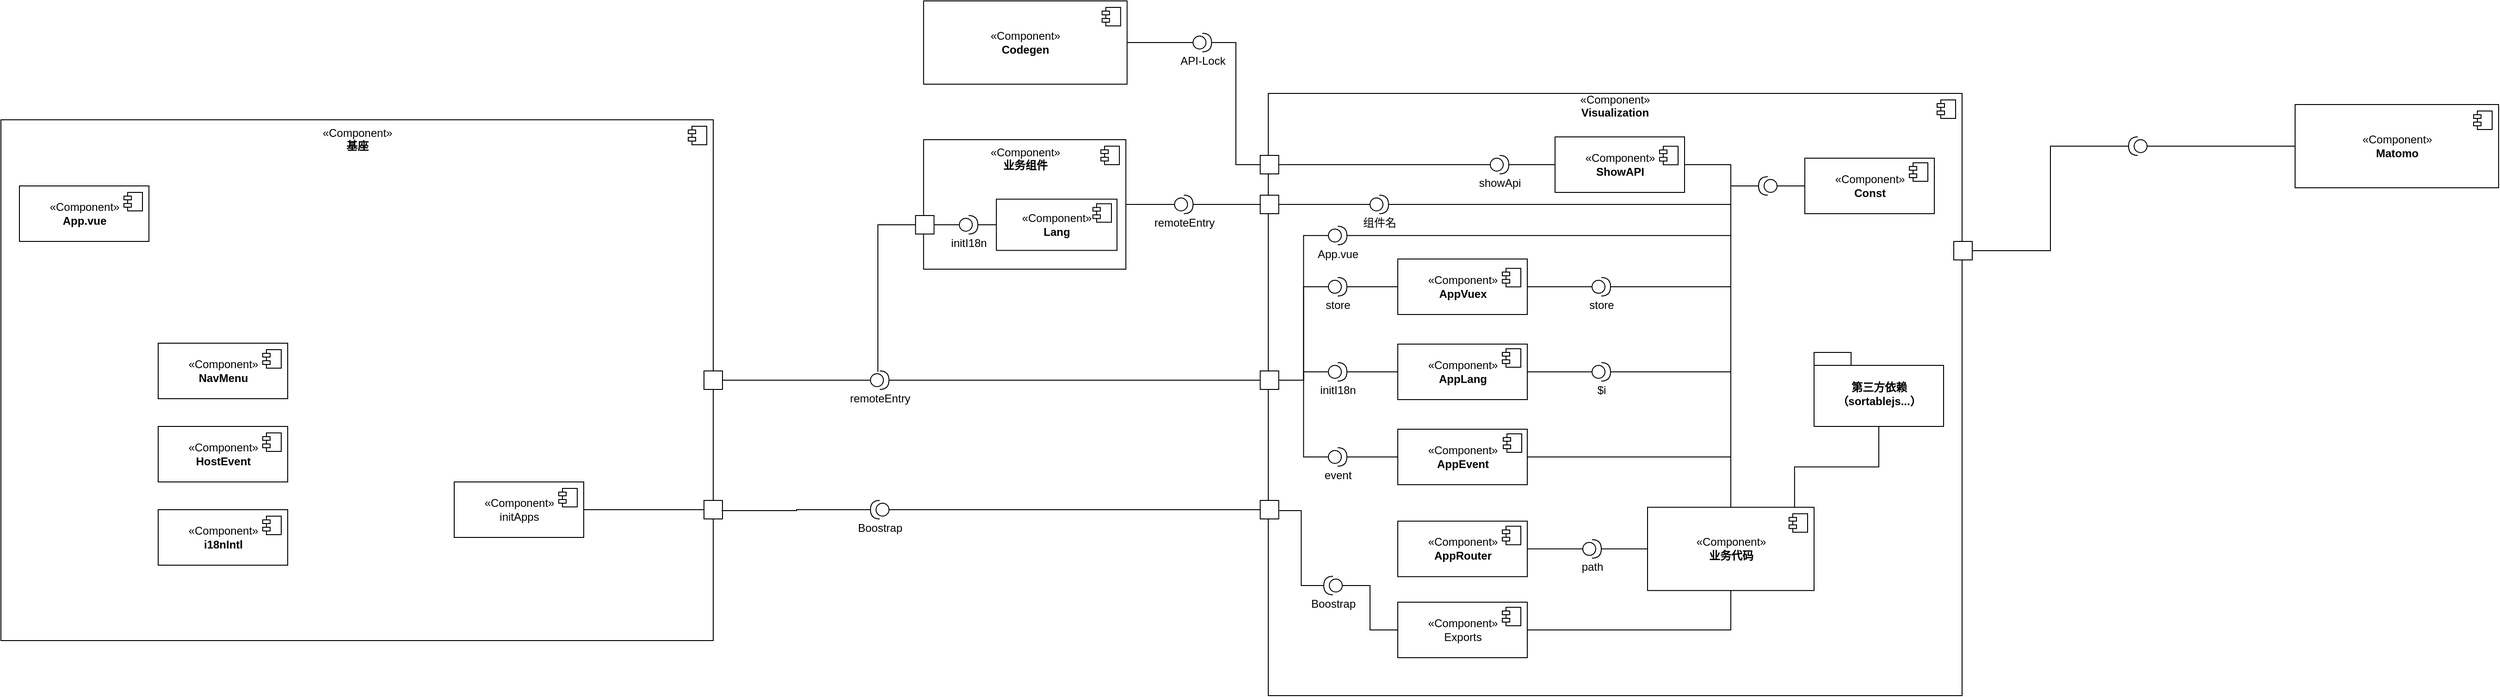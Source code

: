 <mxfile version="12.6.5" type="device" pages="3"><diagram id="CX-kAmB0zcXmTXvZoOpx" name="组件图"><mxGraphModel dx="1913" dy="1975" grid="1" gridSize="10" guides="1" tooltips="1" connect="1" arrows="1" fold="1" page="1" pageScale="1" pageWidth="827" pageHeight="1169" math="0" shadow="0"><root><mxCell id="P0ja4m1GKOgg7Rop0Mvm-0"/><mxCell id="P0ja4m1GKOgg7Rop0Mvm-1" parent="P0ja4m1GKOgg7Rop0Mvm-0"/><mxCell id="P0ja4m1GKOgg7Rop0Mvm-221" style="edgeStyle=orthogonalEdgeStyle;rounded=0;orthogonalLoop=1;jettySize=auto;html=1;entryX=0;entryY=0.5;entryDx=0;entryDy=0;entryPerimeter=0;endArrow=none;endFill=0;exitX=0;exitY=0.5;exitDx=0;exitDy=0;exitPerimeter=0;" edge="1" parent="P0ja4m1GKOgg7Rop0Mvm-1" source="P0ja4m1GKOgg7Rop0Mvm-274" target="P0ja4m1GKOgg7Rop0Mvm-197"><mxGeometry relative="1" as="geometry"/></mxCell><mxCell id="P0ja4m1GKOgg7Rop0Mvm-24" value="«Component»&lt;br&gt;&lt;b&gt;Visualization&lt;/b&gt;" style="align=center;overflow=fill;html=1;fontFamily=Helvetica;fontSize=12;fontColor=#000000;strokeColor=#000000;fillColor=#ffffff;" vertex="1" parent="P0ja4m1GKOgg7Rop0Mvm-1"><mxGeometry x="620" y="-100" width="750.004" height="651" as="geometry"/></mxCell><mxCell id="P0ja4m1GKOgg7Rop0Mvm-25" value="" style="shape=component;jettyWidth=8;jettyHeight=4;" vertex="1" parent="P0ja4m1GKOgg7Rop0Mvm-24"><mxGeometry x="1" width="20" height="20" relative="1" as="geometry"><mxPoint x="-27" y="7" as="offset"/></mxGeometry></mxCell><mxCell id="P0ja4m1GKOgg7Rop0Mvm-177" style="edgeStyle=orthogonalEdgeStyle;rounded=0;orthogonalLoop=1;jettySize=auto;html=1;entryX=0;entryY=0.5;entryDx=0;entryDy=0;entryPerimeter=0;endArrow=none;endFill=0;" edge="1" parent="P0ja4m1GKOgg7Rop0Mvm-24" source="P0ja4m1GKOgg7Rop0Mvm-37" target="P0ja4m1GKOgg7Rop0Mvm-169"><mxGeometry relative="1" as="geometry"/></mxCell><mxCell id="P0ja4m1GKOgg7Rop0Mvm-352" style="edgeStyle=orthogonalEdgeStyle;rounded=0;orthogonalLoop=1;jettySize=auto;html=1;entryX=0;entryY=0.5;entryDx=0;entryDy=0;entryPerimeter=0;endArrow=none;endFill=0;" edge="1" parent="P0ja4m1GKOgg7Rop0Mvm-24" source="P0ja4m1GKOgg7Rop0Mvm-37" target="P0ja4m1GKOgg7Rop0Mvm-179"><mxGeometry relative="1" as="geometry"/></mxCell><mxCell id="P0ja4m1GKOgg7Rop0Mvm-37" value="" style="strokeColor=inherit;fillColor=inherit;gradientColor=inherit;shape=rect;points=[[0,0.5,0]];html=1;resizable=1;align=right;verticalAlign=bottom;labelPosition=left;verticalLabelPosition=top;labelBackgroundColor=none;fontSize=10;paart=1;" vertex="1" parent="P0ja4m1GKOgg7Rop0Mvm-24"><mxGeometry x="-8.696" y="300.001" width="20" height="20" as="geometry"/></mxCell><mxCell id="P0ja4m1GKOgg7Rop0Mvm-185" style="edgeStyle=orthogonalEdgeStyle;rounded=0;orthogonalLoop=1;jettySize=auto;html=1;entryX=0;entryY=0.5;entryDx=0;entryDy=0;entryPerimeter=0;endArrow=none;endFill=0;" edge="1" parent="P0ja4m1GKOgg7Rop0Mvm-24" source="P0ja4m1GKOgg7Rop0Mvm-37" target="P0ja4m1GKOgg7Rop0Mvm-180"><mxGeometry relative="1" as="geometry"><mxPoint x="11.304" y="301" as="sourcePoint"/></mxGeometry></mxCell><mxCell id="P0ja4m1GKOgg7Rop0Mvm-192" style="edgeStyle=orthogonalEdgeStyle;rounded=0;orthogonalLoop=1;jettySize=auto;html=1;entryX=0.5;entryY=0;entryDx=0;entryDy=0;endArrow=none;endFill=0;" edge="1" parent="P0ja4m1GKOgg7Rop0Mvm-24" source="P0ja4m1GKOgg7Rop0Mvm-51" target="P0ja4m1GKOgg7Rop0Mvm-146"><mxGeometry relative="1" as="geometry"/></mxCell><mxCell id="P0ja4m1GKOgg7Rop0Mvm-51" value="«Component»&lt;br&gt;&lt;b&gt;AppEvent&lt;/b&gt;" style="html=1;" vertex="1" parent="P0ja4m1GKOgg7Rop0Mvm-24"><mxGeometry x="140" y="363" width="140" height="60" as="geometry"/></mxCell><mxCell id="P0ja4m1GKOgg7Rop0Mvm-52" value="" style="shape=component;jettyWidth=8;jettyHeight=4;" vertex="1" parent="P0ja4m1GKOgg7Rop0Mvm-51"><mxGeometry x="1" width="20" height="20" relative="1" as="geometry"><mxPoint x="-26" y="5" as="offset"/></mxGeometry></mxCell><mxCell id="P0ja4m1GKOgg7Rop0Mvm-154" style="edgeStyle=orthogonalEdgeStyle;rounded=0;orthogonalLoop=1;jettySize=auto;html=1;endArrow=none;endFill=0;" edge="1" parent="P0ja4m1GKOgg7Rop0Mvm-24" source="P0ja4m1GKOgg7Rop0Mvm-62" target="P0ja4m1GKOgg7Rop0Mvm-152"><mxGeometry relative="1" as="geometry"/></mxCell><mxCell id="P0ja4m1GKOgg7Rop0Mvm-62" value="«Component»&lt;br&gt;&lt;b&gt;AppRouter&lt;/b&gt;" style="html=1;" vertex="1" parent="P0ja4m1GKOgg7Rop0Mvm-24"><mxGeometry x="140" y="462.386" width="140" height="60" as="geometry"/></mxCell><mxCell id="P0ja4m1GKOgg7Rop0Mvm-63" value="" style="shape=component;jettyWidth=8;jettyHeight=4;" vertex="1" parent="P0ja4m1GKOgg7Rop0Mvm-62"><mxGeometry x="1" width="20" height="20" relative="1" as="geometry"><mxPoint x="-27" y="5.551" as="offset"/></mxGeometry></mxCell><mxCell id="P0ja4m1GKOgg7Rop0Mvm-156" style="edgeStyle=orthogonalEdgeStyle;rounded=0;orthogonalLoop=1;jettySize=auto;html=1;entryX=0;entryY=0.5;entryDx=0;entryDy=0;entryPerimeter=0;endArrow=none;endFill=0;" edge="1" parent="P0ja4m1GKOgg7Rop0Mvm-24" source="P0ja4m1GKOgg7Rop0Mvm-67" target="P0ja4m1GKOgg7Rop0Mvm-155"><mxGeometry relative="1" as="geometry"/></mxCell><mxCell id="P0ja4m1GKOgg7Rop0Mvm-67" value="«Component»&lt;br&gt;&lt;b&gt;AppVuex&lt;/b&gt;" style="html=1;" vertex="1" parent="P0ja4m1GKOgg7Rop0Mvm-24"><mxGeometry x="140" y="179.005" width="140" height="60" as="geometry"/></mxCell><mxCell id="P0ja4m1GKOgg7Rop0Mvm-68" value="" style="shape=component;jettyWidth=8;jettyHeight=4;" vertex="1" parent="P0ja4m1GKOgg7Rop0Mvm-67"><mxGeometry x="1" width="20" height="20" relative="1" as="geometry"><mxPoint x="-27" y="10.17" as="offset"/></mxGeometry></mxCell><mxCell id="P0ja4m1GKOgg7Rop0Mvm-160" style="edgeStyle=orthogonalEdgeStyle;rounded=0;orthogonalLoop=1;jettySize=auto;html=1;entryX=0;entryY=0.5;entryDx=0;entryDy=0;entryPerimeter=0;endArrow=none;endFill=0;" edge="1" parent="P0ja4m1GKOgg7Rop0Mvm-24" source="P0ja4m1GKOgg7Rop0Mvm-72" target="P0ja4m1GKOgg7Rop0Mvm-158"><mxGeometry relative="1" as="geometry"/></mxCell><mxCell id="P0ja4m1GKOgg7Rop0Mvm-72" value="«Component»&lt;br&gt;&lt;b&gt;AppLang&lt;/b&gt;" style="html=1;" vertex="1" parent="P0ja4m1GKOgg7Rop0Mvm-24"><mxGeometry x="140" y="270.995" width="140" height="60" as="geometry"/></mxCell><mxCell id="P0ja4m1GKOgg7Rop0Mvm-73" value="" style="shape=component;jettyWidth=8;jettyHeight=4;" vertex="1" parent="P0ja4m1GKOgg7Rop0Mvm-72"><mxGeometry x="1" width="20" height="20" relative="1" as="geometry"><mxPoint x="-27" y="5" as="offset"/></mxGeometry></mxCell><mxCell id="P0ja4m1GKOgg7Rop0Mvm-183" style="edgeStyle=orthogonalEdgeStyle;rounded=0;orthogonalLoop=1;jettySize=auto;html=1;entryX=0;entryY=0.5;entryDx=0;entryDy=0;entryPerimeter=0;endArrow=none;endFill=0;" edge="1" parent="P0ja4m1GKOgg7Rop0Mvm-24" source="P0ja4m1GKOgg7Rop0Mvm-37" target="P0ja4m1GKOgg7Rop0Mvm-181"><mxGeometry relative="1" as="geometry"><mxPoint x="11" y="280" as="sourcePoint"/></mxGeometry></mxCell><mxCell id="P0ja4m1GKOgg7Rop0Mvm-325" style="edgeStyle=orthogonalEdgeStyle;rounded=0;orthogonalLoop=1;jettySize=auto;html=1;exitX=0.5;exitY=1;exitDx=0;exitDy=0;entryX=1;entryY=0.5;entryDx=0;entryDy=0;endArrow=none;endFill=0;" edge="1" parent="P0ja4m1GKOgg7Rop0Mvm-24" source="P0ja4m1GKOgg7Rop0Mvm-146" target="P0ja4m1GKOgg7Rop0Mvm-318"><mxGeometry relative="1" as="geometry"/></mxCell><mxCell id="P0ja4m1GKOgg7Rop0Mvm-146" value="«Component»&lt;br&gt;&lt;b&gt;业务代码&lt;/b&gt;" style="html=1;" vertex="1" parent="P0ja4m1GKOgg7Rop0Mvm-24"><mxGeometry x="410" y="447.39" width="180" height="90" as="geometry"/></mxCell><mxCell id="P0ja4m1GKOgg7Rop0Mvm-147" value="" style="shape=component;jettyWidth=8;jettyHeight=4;" vertex="1" parent="P0ja4m1GKOgg7Rop0Mvm-146"><mxGeometry x="1" width="20" height="20" relative="1" as="geometry"><mxPoint x="-27" y="7" as="offset"/></mxGeometry></mxCell><mxCell id="P0ja4m1GKOgg7Rop0Mvm-153" style="edgeStyle=orthogonalEdgeStyle;rounded=0;orthogonalLoop=1;jettySize=auto;html=1;endArrow=none;endFill=0;" edge="1" parent="P0ja4m1GKOgg7Rop0Mvm-24" source="P0ja4m1GKOgg7Rop0Mvm-152" target="P0ja4m1GKOgg7Rop0Mvm-146"><mxGeometry relative="1" as="geometry"/></mxCell><mxCell id="P0ja4m1GKOgg7Rop0Mvm-152" value="path" style="shape=providedRequiredInterface;html=1;verticalLabelPosition=bottom;" vertex="1" parent="P0ja4m1GKOgg7Rop0Mvm-24"><mxGeometry x="340" y="482.39" width="20" height="20" as="geometry"/></mxCell><mxCell id="P0ja4m1GKOgg7Rop0Mvm-157" style="edgeStyle=orthogonalEdgeStyle;rounded=0;orthogonalLoop=1;jettySize=auto;html=1;entryX=0.5;entryY=0;entryDx=0;entryDy=0;endArrow=none;endFill=0;" edge="1" parent="P0ja4m1GKOgg7Rop0Mvm-24" source="P0ja4m1GKOgg7Rop0Mvm-155" target="P0ja4m1GKOgg7Rop0Mvm-146"><mxGeometry relative="1" as="geometry"/></mxCell><mxCell id="P0ja4m1GKOgg7Rop0Mvm-155" value="store" style="shape=providedRequiredInterface;html=1;verticalLabelPosition=bottom;" vertex="1" parent="P0ja4m1GKOgg7Rop0Mvm-24"><mxGeometry x="350" y="199.01" width="20" height="20" as="geometry"/></mxCell><mxCell id="P0ja4m1GKOgg7Rop0Mvm-161" style="edgeStyle=orthogonalEdgeStyle;rounded=0;orthogonalLoop=1;jettySize=auto;html=1;entryX=0.5;entryY=0;entryDx=0;entryDy=0;endArrow=none;endFill=0;" edge="1" parent="P0ja4m1GKOgg7Rop0Mvm-24" source="P0ja4m1GKOgg7Rop0Mvm-158" target="P0ja4m1GKOgg7Rop0Mvm-146"><mxGeometry relative="1" as="geometry"><mxPoint x="560" y="450" as="targetPoint"/></mxGeometry></mxCell><mxCell id="P0ja4m1GKOgg7Rop0Mvm-158" value="$i" style="shape=providedRequiredInterface;html=1;verticalLabelPosition=bottom;" vertex="1" parent="P0ja4m1GKOgg7Rop0Mvm-24"><mxGeometry x="350" y="291" width="20" height="20" as="geometry"/></mxCell><mxCell id="P0ja4m1GKOgg7Rop0Mvm-164" style="edgeStyle=orthogonalEdgeStyle;rounded=0;orthogonalLoop=1;jettySize=auto;html=1;entryX=0.883;entryY=0.007;entryDx=0;entryDy=0;entryPerimeter=0;endArrow=none;endFill=0;" edge="1" parent="P0ja4m1GKOgg7Rop0Mvm-24" source="P0ja4m1GKOgg7Rop0Mvm-162" target="P0ja4m1GKOgg7Rop0Mvm-146"><mxGeometry relative="1" as="geometry"/></mxCell><mxCell id="P0ja4m1GKOgg7Rop0Mvm-162" value="第三方依赖&lt;br&gt;（sortablejs...）" style="shape=folder;fontStyle=1;spacingTop=10;tabWidth=40;tabHeight=14;tabPosition=left;html=1;" vertex="1" parent="P0ja4m1GKOgg7Rop0Mvm-24"><mxGeometry x="590" y="280" width="140" height="80" as="geometry"/></mxCell><mxCell id="P0ja4m1GKOgg7Rop0Mvm-168" style="edgeStyle=orthogonalEdgeStyle;rounded=0;orthogonalLoop=1;jettySize=auto;html=1;endArrow=none;endFill=0;" edge="1" parent="P0ja4m1GKOgg7Rop0Mvm-24" source="P0ja4m1GKOgg7Rop0Mvm-165" target="P0ja4m1GKOgg7Rop0Mvm-146"><mxGeometry relative="1" as="geometry"/></mxCell><mxCell id="P0ja4m1GKOgg7Rop0Mvm-165" value="组件名" style="shape=providedRequiredInterface;html=1;verticalLabelPosition=bottom;" vertex="1" parent="P0ja4m1GKOgg7Rop0Mvm-24"><mxGeometry x="110" y="110" width="20" height="20" as="geometry"/></mxCell><mxCell id="P0ja4m1GKOgg7Rop0Mvm-178" style="edgeStyle=orthogonalEdgeStyle;rounded=0;orthogonalLoop=1;jettySize=auto;html=1;entryX=0.5;entryY=0;entryDx=0;entryDy=0;endArrow=none;endFill=0;" edge="1" parent="P0ja4m1GKOgg7Rop0Mvm-24" source="P0ja4m1GKOgg7Rop0Mvm-169" target="P0ja4m1GKOgg7Rop0Mvm-146"><mxGeometry relative="1" as="geometry"/></mxCell><mxCell id="P0ja4m1GKOgg7Rop0Mvm-169" value="App.vue" style="shape=providedRequiredInterface;html=1;verticalLabelPosition=bottom;" vertex="1" parent="P0ja4m1GKOgg7Rop0Mvm-24"><mxGeometry x="65" y="143.61" width="20" height="20" as="geometry"/></mxCell><mxCell id="P0ja4m1GKOgg7Rop0Mvm-188" value="" style="edgeStyle=orthogonalEdgeStyle;rounded=0;orthogonalLoop=1;jettySize=auto;html=1;endArrow=none;endFill=0;" edge="1" parent="P0ja4m1GKOgg7Rop0Mvm-24" source="P0ja4m1GKOgg7Rop0Mvm-179" target="P0ja4m1GKOgg7Rop0Mvm-67"><mxGeometry relative="1" as="geometry"/></mxCell><mxCell id="P0ja4m1GKOgg7Rop0Mvm-179" value="store" style="shape=providedRequiredInterface;html=1;verticalLabelPosition=bottom;" vertex="1" parent="P0ja4m1GKOgg7Rop0Mvm-24"><mxGeometry x="65" y="199.01" width="20" height="20" as="geometry"/></mxCell><mxCell id="P0ja4m1GKOgg7Rop0Mvm-186" value="" style="edgeStyle=orthogonalEdgeStyle;rounded=0;orthogonalLoop=1;jettySize=auto;html=1;endArrow=none;endFill=0;" edge="1" parent="P0ja4m1GKOgg7Rop0Mvm-24" source="P0ja4m1GKOgg7Rop0Mvm-180" target="P0ja4m1GKOgg7Rop0Mvm-72"><mxGeometry relative="1" as="geometry"/></mxCell><mxCell id="P0ja4m1GKOgg7Rop0Mvm-180" value="initI18n" style="shape=providedRequiredInterface;html=1;verticalLabelPosition=bottom;" vertex="1" parent="P0ja4m1GKOgg7Rop0Mvm-24"><mxGeometry x="65" y="291" width="20" height="20" as="geometry"/></mxCell><mxCell id="P0ja4m1GKOgg7Rop0Mvm-184" value="" style="edgeStyle=orthogonalEdgeStyle;rounded=0;orthogonalLoop=1;jettySize=auto;html=1;endArrow=none;endFill=0;" edge="1" parent="P0ja4m1GKOgg7Rop0Mvm-24" source="P0ja4m1GKOgg7Rop0Mvm-181" target="P0ja4m1GKOgg7Rop0Mvm-51"><mxGeometry relative="1" as="geometry"/></mxCell><mxCell id="P0ja4m1GKOgg7Rop0Mvm-181" value="event" style="shape=providedRequiredInterface;html=1;verticalLabelPosition=bottom;" vertex="1" parent="P0ja4m1GKOgg7Rop0Mvm-24"><mxGeometry x="65" y="383.0" width="20" height="20" as="geometry"/></mxCell><mxCell id="P0ja4m1GKOgg7Rop0Mvm-274" value="" style="strokeColor=inherit;fillColor=inherit;gradientColor=inherit;shape=rect;points=[[0,0.5,0]];html=1;resizable=1;align=right;verticalAlign=bottom;labelPosition=left;verticalLabelPosition=top;labelBackgroundColor=none;fontSize=10;paart=1;" vertex="1" parent="P0ja4m1GKOgg7Rop0Mvm-24"><mxGeometry x="-8.696" y="440.0" width="20" height="20" as="geometry"/></mxCell><mxCell id="P0ja4m1GKOgg7Rop0Mvm-322" style="edgeStyle=orthogonalEdgeStyle;rounded=0;orthogonalLoop=1;jettySize=auto;html=1;entryX=0;entryY=0.5;entryDx=0;entryDy=0;entryPerimeter=0;endArrow=none;endFill=0;" edge="1" parent="P0ja4m1GKOgg7Rop0Mvm-24" source="P0ja4m1GKOgg7Rop0Mvm-318" target="P0ja4m1GKOgg7Rop0Mvm-320"><mxGeometry relative="1" as="geometry"/></mxCell><mxCell id="P0ja4m1GKOgg7Rop0Mvm-318" value="«Component»&lt;br&gt;Exports" style="html=1;" vertex="1" parent="P0ja4m1GKOgg7Rop0Mvm-24"><mxGeometry x="140" y="549.996" width="140" height="60" as="geometry"/></mxCell><mxCell id="P0ja4m1GKOgg7Rop0Mvm-319" value="" style="shape=component;jettyWidth=8;jettyHeight=4;" vertex="1" parent="P0ja4m1GKOgg7Rop0Mvm-318"><mxGeometry x="1" width="20" height="20" relative="1" as="geometry"><mxPoint x="-27" y="5.551" as="offset"/></mxGeometry></mxCell><mxCell id="P0ja4m1GKOgg7Rop0Mvm-321" style="edgeStyle=orthogonalEdgeStyle;rounded=0;orthogonalLoop=1;jettySize=auto;html=1;entryX=1.035;entryY=0.55;entryDx=0;entryDy=0;entryPerimeter=0;endArrow=none;endFill=0;" edge="1" parent="P0ja4m1GKOgg7Rop0Mvm-24" source="P0ja4m1GKOgg7Rop0Mvm-320" target="P0ja4m1GKOgg7Rop0Mvm-274"><mxGeometry relative="1" as="geometry"/></mxCell><mxCell id="P0ja4m1GKOgg7Rop0Mvm-320" value="Boostrap" style="shape=providedRequiredInterface;html=1;verticalLabelPosition=bottom;direction=west;" vertex="1" parent="P0ja4m1GKOgg7Rop0Mvm-24"><mxGeometry x="60" y="522" width="20" height="20" as="geometry"/></mxCell><mxCell id="P0ja4m1GKOgg7Rop0Mvm-331" style="edgeStyle=orthogonalEdgeStyle;rounded=0;orthogonalLoop=1;jettySize=auto;html=1;entryX=0;entryY=0.5;entryDx=0;entryDy=0;entryPerimeter=0;endArrow=none;endFill=0;" edge="1" parent="P0ja4m1GKOgg7Rop0Mvm-24" source="P0ja4m1GKOgg7Rop0Mvm-328" target="P0ja4m1GKOgg7Rop0Mvm-329"><mxGeometry relative="1" as="geometry"/></mxCell><mxCell id="P0ja4m1GKOgg7Rop0Mvm-328" value="" style="strokeColor=inherit;fillColor=inherit;gradientColor=inherit;shape=rect;points=[[0,0.5,0]];html=1;resizable=1;align=right;verticalAlign=bottom;labelPosition=left;verticalLabelPosition=top;labelBackgroundColor=none;fontSize=10;paart=1;" vertex="1" parent="P0ja4m1GKOgg7Rop0Mvm-24"><mxGeometry x="-8.696" y="67.001" width="20" height="20" as="geometry"/></mxCell><mxCell id="P0ja4m1GKOgg7Rop0Mvm-329" value="showApi" style="shape=providedRequiredInterface;html=1;verticalLabelPosition=bottom;" vertex="1" parent="P0ja4m1GKOgg7Rop0Mvm-24"><mxGeometry x="240" y="67" width="20" height="20" as="geometry"/></mxCell><mxCell id="P0ja4m1GKOgg7Rop0Mvm-332" style="edgeStyle=orthogonalEdgeStyle;rounded=0;orthogonalLoop=1;jettySize=auto;html=1;endArrow=none;endFill=0;entryX=0.5;entryY=0;entryDx=0;entryDy=0;exitX=1;exitY=0.5;exitDx=0;exitDy=0;" edge="1" parent="P0ja4m1GKOgg7Rop0Mvm-24" source="P0ja4m1GKOgg7Rop0Mvm-343" target="P0ja4m1GKOgg7Rop0Mvm-146"><mxGeometry relative="1" as="geometry"><mxPoint x="500" y="440" as="targetPoint"/></mxGeometry></mxCell><mxCell id="P0ja4m1GKOgg7Rop0Mvm-338" style="edgeStyle=orthogonalEdgeStyle;rounded=0;orthogonalLoop=1;jettySize=auto;html=1;entryX=0.5;entryY=0;entryDx=0;entryDy=0;endArrow=none;endFill=0;exitX=1;exitY=0.5;exitDx=0;exitDy=0;exitPerimeter=0;" edge="1" parent="P0ja4m1GKOgg7Rop0Mvm-24" source="P0ja4m1GKOgg7Rop0Mvm-339" target="P0ja4m1GKOgg7Rop0Mvm-146"><mxGeometry relative="1" as="geometry"/></mxCell><mxCell id="P0ja4m1GKOgg7Rop0Mvm-336" value="«Component»&lt;br&gt;&lt;b&gt;Const&lt;/b&gt;" style="html=1;" vertex="1" parent="P0ja4m1GKOgg7Rop0Mvm-24"><mxGeometry x="580" y="69.995" width="140" height="60" as="geometry"/></mxCell><mxCell id="P0ja4m1GKOgg7Rop0Mvm-337" value="" style="shape=component;jettyWidth=8;jettyHeight=4;" vertex="1" parent="P0ja4m1GKOgg7Rop0Mvm-336"><mxGeometry x="1" width="20" height="20" relative="1" as="geometry"><mxPoint x="-27" y="5" as="offset"/></mxGeometry></mxCell><mxCell id="P0ja4m1GKOgg7Rop0Mvm-339" value="" style="shape=providedRequiredInterface;html=1;verticalLabelPosition=bottom;direction=west;" vertex="1" parent="P0ja4m1GKOgg7Rop0Mvm-24"><mxGeometry x="530" y="90" width="20" height="20" as="geometry"/></mxCell><mxCell id="P0ja4m1GKOgg7Rop0Mvm-340" style="edgeStyle=orthogonalEdgeStyle;rounded=0;orthogonalLoop=1;jettySize=auto;html=1;entryX=0;entryY=0.5;entryDx=0;entryDy=0;endArrow=none;endFill=0;exitX=0;exitY=0.5;exitDx=0;exitDy=0;entryPerimeter=0;" edge="1" parent="P0ja4m1GKOgg7Rop0Mvm-24" source="P0ja4m1GKOgg7Rop0Mvm-336" target="P0ja4m1GKOgg7Rop0Mvm-339"><mxGeometry relative="1" as="geometry"><mxPoint x="1200" y="-0.005" as="sourcePoint"/><mxPoint x="1120" y="347.39" as="targetPoint"/></mxGeometry></mxCell><mxCell id="P0ja4m1GKOgg7Rop0Mvm-343" value="«Component»&lt;br&gt;&lt;b&gt;ShowAPI&lt;/b&gt;" style="html=1;" vertex="1" parent="P0ja4m1GKOgg7Rop0Mvm-24"><mxGeometry x="310" y="47.005" width="140" height="60" as="geometry"/></mxCell><mxCell id="P0ja4m1GKOgg7Rop0Mvm-344" value="" style="shape=component;jettyWidth=8;jettyHeight=4;" vertex="1" parent="P0ja4m1GKOgg7Rop0Mvm-343"><mxGeometry x="1" width="20" height="20" relative="1" as="geometry"><mxPoint x="-27" y="10.17" as="offset"/></mxGeometry></mxCell><mxCell id="P0ja4m1GKOgg7Rop0Mvm-345" style="edgeStyle=orthogonalEdgeStyle;rounded=0;orthogonalLoop=1;jettySize=auto;html=1;endArrow=none;endFill=0;" edge="1" parent="P0ja4m1GKOgg7Rop0Mvm-24" source="P0ja4m1GKOgg7Rop0Mvm-329" target="P0ja4m1GKOgg7Rop0Mvm-343"><mxGeometry relative="1" as="geometry"><mxPoint x="1120" y="347.39" as="targetPoint"/><mxPoint x="880" as="sourcePoint"/></mxGeometry></mxCell><mxCell id="P0ja4m1GKOgg7Rop0Mvm-131" style="edgeStyle=orthogonalEdgeStyle;rounded=0;orthogonalLoop=1;jettySize=auto;html=1;entryX=0;entryY=0.5;entryDx=0;entryDy=0;entryPerimeter=0;endArrow=none;endFill=0;" edge="1" parent="P0ja4m1GKOgg7Rop0Mvm-1" source="P0ja4m1GKOgg7Rop0Mvm-107" target="P0ja4m1GKOgg7Rop0Mvm-129"><mxGeometry relative="1" as="geometry"/></mxCell><mxCell id="P0ja4m1GKOgg7Rop0Mvm-107" value="«Component»&lt;br&gt;&lt;b&gt;业务组件&lt;/b&gt;" style="html=1;verticalAlign=top;" vertex="1" parent="P0ja4m1GKOgg7Rop0Mvm-1"><mxGeometry x="247.38" y="-50" width="218.69" height="140" as="geometry"/></mxCell><mxCell id="P0ja4m1GKOgg7Rop0Mvm-108" value="" style="shape=component;jettyWidth=8;jettyHeight=4;" vertex="1" parent="P0ja4m1GKOgg7Rop0Mvm-107"><mxGeometry x="1" width="20" height="20" relative="1" as="geometry"><mxPoint x="-27" y="7" as="offset"/></mxGeometry></mxCell><mxCell id="P0ja4m1GKOgg7Rop0Mvm-117" value="«Component»&lt;br&gt;&lt;b&gt;Lang&lt;/b&gt;" style="html=1;" vertex="1" parent="P0ja4m1GKOgg7Rop0Mvm-107"><mxGeometry x="78.69" y="64.3" width="130.39" height="55.41" as="geometry"/></mxCell><mxCell id="P0ja4m1GKOgg7Rop0Mvm-118" value="" style="shape=component;jettyWidth=8;jettyHeight=4;" vertex="1" parent="P0ja4m1GKOgg7Rop0Mvm-117"><mxGeometry x="1" width="20" height="20" relative="1" as="geometry"><mxPoint x="-26" y="5" as="offset"/></mxGeometry></mxCell><mxCell id="P0ja4m1GKOgg7Rop0Mvm-190" value="" style="edgeStyle=orthogonalEdgeStyle;rounded=0;orthogonalLoop=1;jettySize=auto;html=1;endArrow=none;endFill=0;" edge="1" parent="P0ja4m1GKOgg7Rop0Mvm-107" source="P0ja4m1GKOgg7Rop0Mvm-189" target="P0ja4m1GKOgg7Rop0Mvm-117"><mxGeometry relative="1" as="geometry"/></mxCell><mxCell id="P0ja4m1GKOgg7Rop0Mvm-189" value="initI18n" style="shape=providedRequiredInterface;html=1;verticalLabelPosition=bottom;" vertex="1" parent="P0ja4m1GKOgg7Rop0Mvm-107"><mxGeometry x="38.69" y="82" width="20" height="20" as="geometry"/></mxCell><mxCell id="P0ja4m1GKOgg7Rop0Mvm-144" style="edgeStyle=orthogonalEdgeStyle;rounded=0;orthogonalLoop=1;jettySize=auto;html=1;exitX=1;exitY=0.5;exitDx=0;exitDy=0;exitPerimeter=0;entryX=0;entryY=0.5;entryDx=0;entryDy=0;entryPerimeter=0;endArrow=none;endFill=0;" edge="1" parent="P0ja4m1GKOgg7Rop0Mvm-1" source="P0ja4m1GKOgg7Rop0Mvm-129" target="P0ja4m1GKOgg7Rop0Mvm-145"><mxGeometry relative="1" as="geometry"><mxPoint x="540" y="-60" as="targetPoint"/></mxGeometry></mxCell><mxCell id="P0ja4m1GKOgg7Rop0Mvm-129" value="remoteEntry" style="shape=providedRequiredInterface;html=1;verticalLabelPosition=bottom;" vertex="1" parent="P0ja4m1GKOgg7Rop0Mvm-1"><mxGeometry x="518.69" y="10" width="20" height="20" as="geometry"/></mxCell><mxCell id="P0ja4m1GKOgg7Rop0Mvm-138" style="edgeStyle=orthogonalEdgeStyle;rounded=0;orthogonalLoop=1;jettySize=auto;html=1;entryX=0.45;entryY=0.5;entryDx=0;entryDy=0;entryPerimeter=0;endArrow=none;endFill=0;" edge="1" parent="P0ja4m1GKOgg7Rop0Mvm-1" source="P0ja4m1GKOgg7Rop0Mvm-215" target="P0ja4m1GKOgg7Rop0Mvm-137"><mxGeometry relative="1" as="geometry"/></mxCell><mxCell id="P0ja4m1GKOgg7Rop0Mvm-132" value="«Component»&lt;br&gt;&lt;b&gt;基座&lt;/b&gt;" style="html=1;verticalAlign=top;" vertex="1" parent="P0ja4m1GKOgg7Rop0Mvm-1"><mxGeometry x="-750" y="-71.5" width="770.004" height="563" as="geometry"/></mxCell><mxCell id="P0ja4m1GKOgg7Rop0Mvm-133" value="" style="shape=component;jettyWidth=8;jettyHeight=4;" vertex="1" parent="P0ja4m1GKOgg7Rop0Mvm-132"><mxGeometry x="1" width="20" height="20" relative="1" as="geometry"><mxPoint x="-27" y="7" as="offset"/></mxGeometry></mxCell><mxCell id="P0ja4m1GKOgg7Rop0Mvm-200" value="«Component»&lt;br&gt;&lt;b&gt;i18nIntl&lt;/b&gt;" style="html=1;" vertex="1" parent="P0ja4m1GKOgg7Rop0Mvm-132"><mxGeometry x="170" y="421.5" width="140" height="60" as="geometry"/></mxCell><mxCell id="P0ja4m1GKOgg7Rop0Mvm-201" value="" style="shape=component;jettyWidth=8;jettyHeight=4;" vertex="1" parent="P0ja4m1GKOgg7Rop0Mvm-200"><mxGeometry x="1" width="20" height="20" relative="1" as="geometry"><mxPoint x="-27" y="7" as="offset"/></mxGeometry></mxCell><mxCell id="P0ja4m1GKOgg7Rop0Mvm-202" value="«Component»&lt;br&gt;&lt;b&gt;NavMenu&lt;/b&gt;" style="html=1;" vertex="1" parent="P0ja4m1GKOgg7Rop0Mvm-132"><mxGeometry x="170" y="241.5" width="140" height="60" as="geometry"/></mxCell><mxCell id="P0ja4m1GKOgg7Rop0Mvm-203" value="" style="shape=component;jettyWidth=8;jettyHeight=4;" vertex="1" parent="P0ja4m1GKOgg7Rop0Mvm-202"><mxGeometry x="1" width="20" height="20" relative="1" as="geometry"><mxPoint x="-27" y="7" as="offset"/></mxGeometry></mxCell><mxCell id="P0ja4m1GKOgg7Rop0Mvm-212" value="«Component»&lt;br&gt;&lt;b&gt;App.vue&lt;/b&gt;" style="html=1;" vertex="1" parent="P0ja4m1GKOgg7Rop0Mvm-132"><mxGeometry x="20" y="71.5" width="140" height="60" as="geometry"/></mxCell><mxCell id="P0ja4m1GKOgg7Rop0Mvm-213" value="" style="shape=component;jettyWidth=8;jettyHeight=4;" vertex="1" parent="P0ja4m1GKOgg7Rop0Mvm-212"><mxGeometry x="1" width="20" height="20" relative="1" as="geometry"><mxPoint x="-27" y="7" as="offset"/></mxGeometry></mxCell><mxCell id="P0ja4m1GKOgg7Rop0Mvm-215" value="" style="strokeColor=inherit;fillColor=inherit;gradientColor=inherit;shape=rect;points=[[0,0.5,0]];html=1;resizable=1;align=right;verticalAlign=bottom;labelPosition=left;verticalLabelPosition=top;labelBackgroundColor=none;fontSize=10;paart=1;" vertex="1" parent="P0ja4m1GKOgg7Rop0Mvm-132"><mxGeometry x="760.004" y="271.5" width="20" height="20" as="geometry"/></mxCell><mxCell id="P0ja4m1GKOgg7Rop0Mvm-220" style="edgeStyle=orthogonalEdgeStyle;rounded=0;orthogonalLoop=1;jettySize=auto;html=1;endArrow=none;endFill=0;" edge="1" parent="P0ja4m1GKOgg7Rop0Mvm-132" source="P0ja4m1GKOgg7Rop0Mvm-198" target="P0ja4m1GKOgg7Rop0Mvm-218"><mxGeometry relative="1" as="geometry"/></mxCell><mxCell id="P0ja4m1GKOgg7Rop0Mvm-198" value="" style="strokeColor=inherit;fillColor=inherit;gradientColor=inherit;shape=rect;points=[[0,0.5,0]];html=1;resizable=1;align=right;verticalAlign=bottom;labelPosition=left;verticalLabelPosition=top;labelBackgroundColor=none;fontSize=10;paart=1;" vertex="1" parent="P0ja4m1GKOgg7Rop0Mvm-132"><mxGeometry x="760.004" y="411.5" width="20" height="20" as="geometry"/></mxCell><mxCell id="P0ja4m1GKOgg7Rop0Mvm-218" value="«Component»&lt;br&gt;initApps" style="html=1;" vertex="1" parent="P0ja4m1GKOgg7Rop0Mvm-132"><mxGeometry x="490" y="391.5" width="140" height="60" as="geometry"/></mxCell><mxCell id="P0ja4m1GKOgg7Rop0Mvm-219" value="" style="shape=component;jettyWidth=8;jettyHeight=4;" vertex="1" parent="P0ja4m1GKOgg7Rop0Mvm-218"><mxGeometry x="1" width="20" height="20" relative="1" as="geometry"><mxPoint x="-27" y="7" as="offset"/></mxGeometry></mxCell><mxCell id="P0ja4m1GKOgg7Rop0Mvm-326" value="«Component»&lt;br&gt;&lt;b&gt;HostEvent&lt;/b&gt;" style="html=1;" vertex="1" parent="P0ja4m1GKOgg7Rop0Mvm-132"><mxGeometry x="170" y="331.5" width="140" height="60" as="geometry"/></mxCell><mxCell id="P0ja4m1GKOgg7Rop0Mvm-327" value="" style="shape=component;jettyWidth=8;jettyHeight=4;" vertex="1" parent="P0ja4m1GKOgg7Rop0Mvm-326"><mxGeometry x="1" width="20" height="20" relative="1" as="geometry"><mxPoint x="-27" y="7" as="offset"/></mxGeometry></mxCell><mxCell id="P0ja4m1GKOgg7Rop0Mvm-139" style="edgeStyle=orthogonalEdgeStyle;rounded=0;orthogonalLoop=1;jettySize=auto;html=1;entryX=0;entryY=0.5;entryDx=0;entryDy=0;entryPerimeter=0;endArrow=none;endFill=0;" edge="1" parent="P0ja4m1GKOgg7Rop0Mvm-1" source="P0ja4m1GKOgg7Rop0Mvm-137" target="P0ja4m1GKOgg7Rop0Mvm-37"><mxGeometry relative="1" as="geometry"><mxPoint x="500" y="34.61" as="targetPoint"/></mxGeometry></mxCell><mxCell id="P0ja4m1GKOgg7Rop0Mvm-143" style="edgeStyle=orthogonalEdgeStyle;rounded=0;orthogonalLoop=1;jettySize=auto;html=1;entryX=0;entryY=0.5;entryDx=0;entryDy=0;entryPerimeter=0;exitX=0.4;exitY=0.05;exitDx=0;exitDy=0;exitPerimeter=0;endArrow=none;endFill=0;" edge="1" parent="P0ja4m1GKOgg7Rop0Mvm-1" source="P0ja4m1GKOgg7Rop0Mvm-137" target="P0ja4m1GKOgg7Rop0Mvm-119"><mxGeometry relative="1" as="geometry"><mxPoint x="149.997" y="-129.371" as="targetPoint"/></mxGeometry></mxCell><mxCell id="P0ja4m1GKOgg7Rop0Mvm-330" style="edgeStyle=orthogonalEdgeStyle;rounded=0;orthogonalLoop=1;jettySize=auto;html=1;entryX=0;entryY=0.5;entryDx=0;entryDy=0;entryPerimeter=0;endArrow=none;endFill=0;" edge="1" parent="P0ja4m1GKOgg7Rop0Mvm-1" source="P0ja4m1GKOgg7Rop0Mvm-341" target="P0ja4m1GKOgg7Rop0Mvm-328"><mxGeometry relative="1" as="geometry"/></mxCell><mxCell id="P0ja4m1GKOgg7Rop0Mvm-137" value="remoteEntry" style="shape=providedRequiredInterface;html=1;verticalLabelPosition=bottom;" vertex="1" parent="P0ja4m1GKOgg7Rop0Mvm-1"><mxGeometry x="190" y="200" width="20" height="20" as="geometry"/></mxCell><mxCell id="P0ja4m1GKOgg7Rop0Mvm-191" style="edgeStyle=orthogonalEdgeStyle;rounded=0;orthogonalLoop=1;jettySize=auto;html=1;entryX=0;entryY=0.5;entryDx=0;entryDy=0;entryPerimeter=0;endArrow=none;endFill=0;" edge="1" parent="P0ja4m1GKOgg7Rop0Mvm-1" source="P0ja4m1GKOgg7Rop0Mvm-119" target="P0ja4m1GKOgg7Rop0Mvm-189"><mxGeometry relative="1" as="geometry"/></mxCell><mxCell id="P0ja4m1GKOgg7Rop0Mvm-119" value="" style="strokeColor=inherit;fillColor=inherit;gradientColor=inherit;shape=rect;points=[[0,0.5,0]];html=1;resizable=1;align=right;verticalAlign=bottom;labelPosition=left;verticalLabelPosition=top;labelBackgroundColor=none;fontSize=10;paart=1;" vertex="1" parent="P0ja4m1GKOgg7Rop0Mvm-1"><mxGeometry x="238.692" y="32.003" width="20" height="20" as="geometry"/></mxCell><mxCell id="P0ja4m1GKOgg7Rop0Mvm-167" value="" style="edgeStyle=orthogonalEdgeStyle;rounded=0;orthogonalLoop=1;jettySize=auto;html=1;entryX=0;entryY=0.5;entryDx=0;entryDy=0;entryPerimeter=0;endArrow=none;endFill=0;" edge="1" parent="P0ja4m1GKOgg7Rop0Mvm-1" source="P0ja4m1GKOgg7Rop0Mvm-145" target="P0ja4m1GKOgg7Rop0Mvm-165"><mxGeometry relative="1" as="geometry"><mxPoint x="711.304" y="20.001" as="targetPoint"/></mxGeometry></mxCell><mxCell id="P0ja4m1GKOgg7Rop0Mvm-145" value="" style="strokeColor=inherit;fillColor=inherit;gradientColor=inherit;shape=rect;points=[[0,0.5,0]];html=1;resizable=1;align=right;verticalAlign=bottom;labelPosition=left;verticalLabelPosition=top;labelBackgroundColor=none;fontSize=10;paart=1;" vertex="1" parent="P0ja4m1GKOgg7Rop0Mvm-1"><mxGeometry x="611.304" y="10.001" width="20" height="20" as="geometry"/></mxCell><mxCell id="P0ja4m1GKOgg7Rop0Mvm-197" value="Boostrap" style="shape=providedRequiredInterface;html=1;verticalLabelPosition=bottom;direction=west;" vertex="1" parent="P0ja4m1GKOgg7Rop0Mvm-1"><mxGeometry x="190" y="340" width="20" height="20" as="geometry"/></mxCell><mxCell id="P0ja4m1GKOgg7Rop0Mvm-199" style="edgeStyle=orthogonalEdgeStyle;rounded=0;orthogonalLoop=1;jettySize=auto;html=1;exitX=1;exitY=0.5;exitDx=0;exitDy=0;exitPerimeter=0;entryX=0.95;entryY=0.55;entryDx=0;entryDy=0;entryPerimeter=0;endArrow=none;endFill=0;" edge="1" parent="P0ja4m1GKOgg7Rop0Mvm-1" source="P0ja4m1GKOgg7Rop0Mvm-197" target="P0ja4m1GKOgg7Rop0Mvm-198"><mxGeometry relative="1" as="geometry"><mxPoint x="190" y="350" as="sourcePoint"/><mxPoint x="40" y="350.75" as="targetPoint"/></mxGeometry></mxCell><mxCell id="P0ja4m1GKOgg7Rop0Mvm-210" value="«Component»&lt;br&gt;&lt;b&gt;Codegen&lt;/b&gt;" style="html=1;verticalAlign=middle;" vertex="1" parent="P0ja4m1GKOgg7Rop0Mvm-1"><mxGeometry x="247.38" y="-200" width="220" height="90" as="geometry"/></mxCell><mxCell id="P0ja4m1GKOgg7Rop0Mvm-211" value="" style="shape=component;jettyWidth=8;jettyHeight=4;" vertex="1" parent="P0ja4m1GKOgg7Rop0Mvm-210"><mxGeometry x="1" width="20" height="20" relative="1" as="geometry"><mxPoint x="-27" y="7" as="offset"/></mxGeometry></mxCell><mxCell id="P0ja4m1GKOgg7Rop0Mvm-341" value="API-Lock" style="shape=providedRequiredInterface;html=1;verticalLabelPosition=bottom;" vertex="1" parent="P0ja4m1GKOgg7Rop0Mvm-1"><mxGeometry x="538.69" y="-165" width="20" height="20" as="geometry"/></mxCell><mxCell id="P0ja4m1GKOgg7Rop0Mvm-342" style="edgeStyle=orthogonalEdgeStyle;rounded=0;orthogonalLoop=1;jettySize=auto;html=1;entryX=0;entryY=0.5;entryDx=0;entryDy=0;entryPerimeter=0;endArrow=none;endFill=0;" edge="1" parent="P0ja4m1GKOgg7Rop0Mvm-1" source="P0ja4m1GKOgg7Rop0Mvm-210" target="P0ja4m1GKOgg7Rop0Mvm-341"><mxGeometry relative="1" as="geometry"><mxPoint x="468.69" y="-230" as="sourcePoint"/><mxPoint x="619.994" y="125.001" as="targetPoint"/></mxGeometry></mxCell><mxCell id="P0ja4m1GKOgg7Rop0Mvm-349" style="edgeStyle=orthogonalEdgeStyle;rounded=0;orthogonalLoop=1;jettySize=auto;html=1;entryX=0;entryY=0.5;entryDx=0;entryDy=0;entryPerimeter=0;endArrow=none;endFill=0;" edge="1" parent="P0ja4m1GKOgg7Rop0Mvm-1" source="P0ja4m1GKOgg7Rop0Mvm-346" target="P0ja4m1GKOgg7Rop0Mvm-348"><mxGeometry relative="1" as="geometry"/></mxCell><mxCell id="P0ja4m1GKOgg7Rop0Mvm-346" value="«Component»&lt;br&gt;&lt;b&gt;Matomo&lt;/b&gt;" style="html=1;verticalAlign=middle;" vertex="1" parent="P0ja4m1GKOgg7Rop0Mvm-1"><mxGeometry x="1730" y="-88" width="220" height="90" as="geometry"/></mxCell><mxCell id="P0ja4m1GKOgg7Rop0Mvm-347" value="" style="shape=component;jettyWidth=8;jettyHeight=4;" vertex="1" parent="P0ja4m1GKOgg7Rop0Mvm-346"><mxGeometry x="1" width="20" height="20" relative="1" as="geometry"><mxPoint x="-27" y="7" as="offset"/></mxGeometry></mxCell><mxCell id="P0ja4m1GKOgg7Rop0Mvm-351" style="edgeStyle=orthogonalEdgeStyle;rounded=0;orthogonalLoop=1;jettySize=auto;html=1;entryX=0.95;entryY=0.5;entryDx=0;entryDy=0;entryPerimeter=0;endArrow=none;endFill=0;" edge="1" parent="P0ja4m1GKOgg7Rop0Mvm-1" source="P0ja4m1GKOgg7Rop0Mvm-348" target="P0ja4m1GKOgg7Rop0Mvm-350"><mxGeometry relative="1" as="geometry"/></mxCell><mxCell id="P0ja4m1GKOgg7Rop0Mvm-348" value="" style="shape=providedRequiredInterface;html=1;verticalLabelPosition=bottom;direction=west;" vertex="1" parent="P0ja4m1GKOgg7Rop0Mvm-1"><mxGeometry x="1550" y="-53" width="20" height="20" as="geometry"/></mxCell><mxCell id="P0ja4m1GKOgg7Rop0Mvm-350" value="" style="strokeColor=inherit;fillColor=inherit;gradientColor=inherit;shape=rect;points=[[0,0.5,0]];html=1;resizable=1;align=right;verticalAlign=bottom;labelPosition=left;verticalLabelPosition=top;labelBackgroundColor=none;fontSize=10;paart=1;" vertex="1" parent="P0ja4m1GKOgg7Rop0Mvm-1"><mxGeometry x="1361.004" y="60.001" width="20" height="20" as="geometry"/></mxCell></root></mxGraphModel></diagram><diagram id="Aqddh8U13mh-_7fVtZlr" name="快速选型"><mxGraphModel dx="1086" dy="806" grid="1" gridSize="10" guides="1" tooltips="1" connect="1" arrows="1" fold="1" page="1" pageScale="1" pageWidth="827" pageHeight="1169" math="0" shadow="0"><root><mxCell id="0"/><mxCell id="1" parent="0"/><mxCell id="csilXPxzsDW-3RmqhbRa-12" style="edgeStyle=orthogonalEdgeStyle;rounded=0;orthogonalLoop=1;jettySize=auto;html=1;" parent="1" source="csilXPxzsDW-3RmqhbRa-1" target="csilXPxzsDW-3RmqhbRa-11" edge="1"><mxGeometry relative="1" as="geometry"/></mxCell><mxCell id="csilXPxzsDW-3RmqhbRa-1" value="微服务：快速选型" style="rounded=1;whiteSpace=wrap;html=1;" parent="1" vertex="1"><mxGeometry x="120" y="330" width="120" height="60" as="geometry"/></mxCell><mxCell id="csilXPxzsDW-3RmqhbRa-14" value="" style="rounded=0;orthogonalLoop=1;jettySize=auto;html=1;fontSize=12;" parent="1" source="csilXPxzsDW-3RmqhbRa-11" target="csilXPxzsDW-3RmqhbRa-13" edge="1"><mxGeometry relative="1" as="geometry"><mxPoint x="378.404" y="335.404" as="sourcePoint"/></mxGeometry></mxCell><mxCell id="csilXPxzsDW-3RmqhbRa-23" value="否" style="text;html=1;align=center;verticalAlign=middle;resizable=0;points=[];labelBackgroundColor=#ffffff;fontSize=12;" parent="csilXPxzsDW-3RmqhbRa-14" vertex="1" connectable="0"><mxGeometry x="0.287" y="-5" relative="1" as="geometry"><mxPoint as="offset"/></mxGeometry></mxCell><mxCell id="csilXPxzsDW-3RmqhbRa-15" style="edgeStyle=none;rounded=0;orthogonalLoop=1;jettySize=auto;html=1;fontSize=12;" parent="1" source="csilXPxzsDW-3RmqhbRa-11" target="csilXPxzsDW-3RmqhbRa-16" edge="1"><mxGeometry relative="1" as="geometry"><mxPoint x="463" y="450" as="targetPoint"/><mxPoint x="383" y="380" as="sourcePoint"/></mxGeometry></mxCell><mxCell id="csilXPxzsDW-3RmqhbRa-24" value="是" style="text;html=1;align=center;verticalAlign=middle;resizable=0;points=[];labelBackgroundColor=#ffffff;fontSize=12;" parent="csilXPxzsDW-3RmqhbRa-15" vertex="1" connectable="0"><mxGeometry x="0.237" y="3" relative="1" as="geometry"><mxPoint x="-19.012" as="offset"/></mxGeometry></mxCell><mxCell id="csilXPxzsDW-3RmqhbRa-11" value="框架不限？" style="rhombus;whiteSpace=wrap;html=1;fontSize=12;" parent="1" vertex="1"><mxGeometry x="307" y="320" width="80" height="80" as="geometry"/></mxCell><mxCell id="csilXPxzsDW-3RmqhbRa-22" value="" style="edgeStyle=none;rounded=0;orthogonalLoop=1;jettySize=auto;html=1;fontSize=12;" parent="1" source="csilXPxzsDW-3RmqhbRa-13" target="csilXPxzsDW-3RmqhbRa-21" edge="1"><mxGeometry relative="1" as="geometry"/></mxCell><mxCell id="Es7d4IAkhjPUTr1Keu-_-25" value="否" style="text;html=1;align=center;verticalAlign=middle;resizable=0;points=[];labelBackgroundColor=#ffffff;fontSize=12;" parent="csilXPxzsDW-3RmqhbRa-22" vertex="1" connectable="0"><mxGeometry x="-0.384" y="-1" relative="1" as="geometry"><mxPoint as="offset"/></mxGeometry></mxCell><mxCell id="Es7d4IAkhjPUTr1Keu-_-13" style="edgeStyle=none;rounded=0;orthogonalLoop=1;jettySize=auto;html=1;" parent="1" source="csilXPxzsDW-3RmqhbRa-13" target="csilXPxzsDW-3RmqhbRa-30" edge="1"><mxGeometry relative="1" as="geometry"/></mxCell><mxCell id="Es7d4IAkhjPUTr1Keu-_-14" value="是" style="text;html=1;align=center;verticalAlign=middle;resizable=0;points=[];labelBackgroundColor=#ffffff;fontSize=12;" parent="Es7d4IAkhjPUTr1Keu-_-13" vertex="1" connectable="0"><mxGeometry x="-0.4" y="-1" relative="1" as="geometry"><mxPoint as="offset"/></mxGeometry></mxCell><mxCell id="csilXPxzsDW-3RmqhbRa-13" value="交付压力？" style="rhombus;whiteSpace=wrap;html=1;fontSize=12;" parent="1" vertex="1"><mxGeometry x="446.154" y="200" width="80" height="80" as="geometry"/></mxCell><mxCell id="Es7d4IAkhjPUTr1Keu-_-9" style="rounded=0;orthogonalLoop=1;jettySize=auto;html=1;" parent="1" source="csilXPxzsDW-3RmqhbRa-21" target="csilXPxzsDW-3RmqhbRa-28" edge="1"><mxGeometry relative="1" as="geometry"/></mxCell><mxCell id="Es7d4IAkhjPUTr1Keu-_-11" value="是" style="text;html=1;align=center;verticalAlign=middle;resizable=0;points=[];labelBackgroundColor=#ffffff;" parent="Es7d4IAkhjPUTr1Keu-_-9" vertex="1" connectable="0"><mxGeometry x="-0.204" y="-1" relative="1" as="geometry"><mxPoint as="offset"/></mxGeometry></mxCell><mxCell id="Es7d4IAkhjPUTr1Keu-_-10" style="edgeStyle=none;rounded=0;orthogonalLoop=1;jettySize=auto;html=1;" parent="1" source="csilXPxzsDW-3RmqhbRa-21" target="csilXPxzsDW-3RmqhbRa-29" edge="1"><mxGeometry relative="1" as="geometry"/></mxCell><mxCell id="Es7d4IAkhjPUTr1Keu-_-12" value="否" style="text;html=1;align=center;verticalAlign=middle;resizable=0;points=[];labelBackgroundColor=#ffffff;" parent="Es7d4IAkhjPUTr1Keu-_-10" vertex="1" connectable="0"><mxGeometry x="-0.409" y="1" relative="1" as="geometry"><mxPoint as="offset"/></mxGeometry></mxCell><mxCell id="csilXPxzsDW-3RmqhbRa-21" value="依赖独立？" style="rhombus;whiteSpace=wrap;html=1;fontSize=12;" parent="1" vertex="1"><mxGeometry x="605.929" y="110" width="80" height="80" as="geometry"/></mxCell><mxCell id="csilXPxzsDW-3RmqhbRa-18" value="" style="edgeStyle=none;rounded=0;orthogonalLoop=1;jettySize=auto;html=1;fontSize=12;" parent="1" source="csilXPxzsDW-3RmqhbRa-16" target="csilXPxzsDW-3RmqhbRa-17" edge="1"><mxGeometry relative="1" as="geometry"/></mxCell><mxCell id="Es7d4IAkhjPUTr1Keu-_-23" value="是" style="text;html=1;align=center;verticalAlign=middle;resizable=0;points=[];labelBackgroundColor=#ffffff;fontSize=12;" parent="csilXPxzsDW-3RmqhbRa-18" vertex="1" connectable="0"><mxGeometry x="-0.2" y="-1" relative="1" as="geometry"><mxPoint as="offset"/></mxGeometry></mxCell><mxCell id="csilXPxzsDW-3RmqhbRa-20" value="" style="edgeStyle=none;rounded=0;orthogonalLoop=1;jettySize=auto;html=1;fontSize=12;" parent="1" source="csilXPxzsDW-3RmqhbRa-16" target="csilXPxzsDW-3RmqhbRa-19" edge="1"><mxGeometry relative="1" as="geometry"/></mxCell><mxCell id="Es7d4IAkhjPUTr1Keu-_-24" value="否" style="text;html=1;align=center;verticalAlign=middle;resizable=0;points=[];labelBackgroundColor=#ffffff;fontSize=12;" parent="csilXPxzsDW-3RmqhbRa-20" vertex="1" connectable="0"><mxGeometry x="-0.248" y="-3" relative="1" as="geometry"><mxPoint as="offset"/></mxGeometry></mxCell><mxCell id="csilXPxzsDW-3RmqhbRa-16" value="支持IE？" style="rhombus;whiteSpace=wrap;html=1;fontSize=12;" parent="1" vertex="1"><mxGeometry x="446.154" y="440" width="80" height="80" as="geometry"/></mxCell><mxCell id="Es7d4IAkhjPUTr1Keu-_-19" style="edgeStyle=none;rounded=0;orthogonalLoop=1;jettySize=auto;html=1;" parent="1" source="csilXPxzsDW-3RmqhbRa-19" target="csilXPxzsDW-3RmqhbRa-33" edge="1"><mxGeometry relative="1" as="geometry"/></mxCell><mxCell id="Es7d4IAkhjPUTr1Keu-_-22" value="是" style="text;html=1;align=center;verticalAlign=middle;resizable=0;points=[];labelBackgroundColor=#ffffff;" parent="Es7d4IAkhjPUTr1Keu-_-19" vertex="1" connectable="0"><mxGeometry x="-0.325" y="3" relative="1" as="geometry"><mxPoint as="offset"/></mxGeometry></mxCell><mxCell id="Es7d4IAkhjPUTr1Keu-_-20" style="edgeStyle=none;rounded=0;orthogonalLoop=1;jettySize=auto;html=1;" parent="1" source="csilXPxzsDW-3RmqhbRa-19" target="csilXPxzsDW-3RmqhbRa-34" edge="1"><mxGeometry relative="1" as="geometry"/></mxCell><mxCell id="Es7d4IAkhjPUTr1Keu-_-21" value="否" style="text;html=1;align=center;verticalAlign=middle;resizable=0;points=[];labelBackgroundColor=#ffffff;fontSize=12;" parent="Es7d4IAkhjPUTr1Keu-_-20" vertex="1" connectable="0"><mxGeometry x="-0.431" y="1" relative="1" as="geometry"><mxPoint as="offset"/></mxGeometry></mxCell><mxCell id="csilXPxzsDW-3RmqhbRa-19" value="新项目？" style="rhombus;whiteSpace=wrap;html=1;fontSize=12;" parent="1" vertex="1"><mxGeometry x="605.929" y="358.44" width="80" height="80" as="geometry"/></mxCell><mxCell id="Es7d4IAkhjPUTr1Keu-_-15" style="edgeStyle=none;rounded=0;orthogonalLoop=1;jettySize=auto;html=1;" parent="1" source="csilXPxzsDW-3RmqhbRa-17" target="csilXPxzsDW-3RmqhbRa-31" edge="1"><mxGeometry relative="1" as="geometry"><mxPoint x="610.649" y="555" as="sourcePoint"/><mxPoint x="804.72" y="551.181" as="targetPoint"/></mxGeometry></mxCell><mxCell id="Es7d4IAkhjPUTr1Keu-_-16" value="否" style="text;html=1;align=center;verticalAlign=middle;resizable=0;points=[];labelBackgroundColor=#ffffff;" parent="Es7d4IAkhjPUTr1Keu-_-15" vertex="1" connectable="0"><mxGeometry x="0.331" y="-2" relative="1" as="geometry"><mxPoint as="offset"/></mxGeometry></mxCell><mxCell id="Es7d4IAkhjPUTr1Keu-_-17" style="edgeStyle=none;rounded=0;orthogonalLoop=1;jettySize=auto;html=1;exitX=1;exitY=1;exitDx=0;exitDy=0;" parent="1" source="csilXPxzsDW-3RmqhbRa-17" target="csilXPxzsDW-3RmqhbRa-32" edge="1"><mxGeometry relative="1" as="geometry"/></mxCell><mxCell id="Es7d4IAkhjPUTr1Keu-_-18" value="是" style="text;html=1;align=center;verticalAlign=middle;resizable=0;points=[];labelBackgroundColor=#ffffff;" parent="Es7d4IAkhjPUTr1Keu-_-17" vertex="1" connectable="0"><mxGeometry x="-0.141" y="-1" relative="1" as="geometry"><mxPoint y="-1" as="offset"/></mxGeometry></mxCell><mxCell id="csilXPxzsDW-3RmqhbRa-17" value="用户体验？" style="rhombus;whiteSpace=wrap;html=1;fontSize=12;" parent="1" vertex="1"><mxGeometry x="605.929" y="535" width="80" height="80" as="geometry"/></mxCell><mxCell id="Es7d4IAkhjPUTr1Keu-_-6" value="" style="edgeStyle=orthogonalEdgeStyle;rounded=0;orthogonalLoop=1;jettySize=auto;html=1;" parent="1" source="csilXPxzsDW-3RmqhbRa-28" target="Es7d4IAkhjPUTr1Keu-_-5" edge="1"><mxGeometry relative="1" as="geometry"/></mxCell><mxCell id="csilXPxzsDW-3RmqhbRa-28" value="应用微服务化" style="rounded=1;whiteSpace=wrap;html=1;fillColor=#dae8fc;strokeColor=#6c8ebf;" parent="1" vertex="1"><mxGeometry x="860" y="136" width="120" height="60" as="geometry"/></mxCell><mxCell id="Es7d4IAkhjPUTr1Keu-_-5" value="qiankun2" style="rounded=1;whiteSpace=wrap;html=1;fillColor=#fff2cc;strokeColor=#d6b656;" parent="1" vertex="1"><mxGeometry x="1060" y="136" width="120" height="60" as="geometry"/></mxCell><mxCell id="Es7d4IAkhjPUTr1Keu-_-8" value="" style="edgeStyle=orthogonalEdgeStyle;rounded=0;orthogonalLoop=1;jettySize=auto;html=1;" parent="1" source="csilXPxzsDW-3RmqhbRa-29" target="Es7d4IAkhjPUTr1Keu-_-7" edge="1"><mxGeometry relative="1" as="geometry"/></mxCell><mxCell id="csilXPxzsDW-3RmqhbRa-29" value="基于构建系统的微件化" style="rounded=1;whiteSpace=wrap;html=1;fillColor=#dae8fc;strokeColor=#6c8ebf;" parent="1" vertex="1"><mxGeometry x="860" y="30" width="120" height="60" as="geometry"/></mxCell><mxCell id="Es7d4IAkhjPUTr1Keu-_-7" value="Module Federation" style="rounded=1;whiteSpace=wrap;html=1;fillColor=#fff2cc;strokeColor=#d6b656;" parent="1" vertex="1"><mxGeometry x="1060" y="30" width="120" height="60" as="geometry"/></mxCell><mxCell id="Es7d4IAkhjPUTr1Keu-_-30" value="" style="edgeStyle=none;rounded=0;orthogonalLoop=1;jettySize=auto;html=1;fontSize=12;" parent="1" source="csilXPxzsDW-3RmqhbRa-30" target="Es7d4IAkhjPUTr1Keu-_-29" edge="1"><mxGeometry relative="1" as="geometry"/></mxCell><mxCell id="csilXPxzsDW-3RmqhbRa-30" value="基于软件工程的微应用化" style="rounded=1;whiteSpace=wrap;html=1;fillColor=#dae8fc;strokeColor=#6c8ebf;" parent="1" vertex="1"><mxGeometry x="860" y="242" width="120" height="60" as="geometry"/></mxCell><mxCell id="csilXPxzsDW-3RmqhbRa-31" value="HTTP路由重定向" style="rounded=1;whiteSpace=wrap;html=1;fillColor=#dae8fc;strokeColor=#6c8ebf;" parent="1" vertex="1"><mxGeometry x="860" y="559" width="120" height="60" as="geometry"/></mxCell><mxCell id="csilXPxzsDW-3RmqhbRa-32" value="iframe" style="rounded=1;whiteSpace=wrap;html=1;fillColor=#dae8fc;strokeColor=#6c8ebf;" parent="1" vertex="1"><mxGeometry x="860" y="665" width="120" height="60" as="geometry"/></mxCell><mxCell id="Es7d4IAkhjPUTr1Keu-_-4" value="" style="edgeStyle=orthogonalEdgeStyle;rounded=0;orthogonalLoop=1;jettySize=auto;html=1;" parent="1" source="csilXPxzsDW-3RmqhbRa-33" target="Es7d4IAkhjPUTr1Keu-_-3" edge="1"><mxGeometry relative="1" as="geometry"/></mxCell><mxCell id="csilXPxzsDW-3RmqhbRa-33" value="组件 WebComponent 化" style="rounded=1;whiteSpace=wrap;html=1;fillColor=#dae8fc;strokeColor=#6c8ebf;" parent="1" vertex="1"><mxGeometry x="860" y="453" width="120" height="60" as="geometry"/></mxCell><mxCell id="Es7d4IAkhjPUTr1Keu-_-3" value="WebComponent" style="rounded=1;whiteSpace=wrap;html=1;fillColor=#fff2cc;strokeColor=#d6b656;" parent="1" vertex="1"><mxGeometry x="1060" y="453" width="120" height="60" as="geometry"/></mxCell><mxCell id="Es7d4IAkhjPUTr1Keu-_-2" value="" style="edgeStyle=orthogonalEdgeStyle;rounded=0;orthogonalLoop=1;jettySize=auto;html=1;" parent="1" source="csilXPxzsDW-3RmqhbRa-34" target="Es7d4IAkhjPUTr1Keu-_-1" edge="1"><mxGeometry relative="1" as="geometry"/></mxCell><mxCell id="csilXPxzsDW-3RmqhbRa-34" value="WebComponent 集成应用" style="rounded=1;whiteSpace=wrap;html=1;fillColor=#dae8fc;strokeColor=#6c8ebf;" parent="1" vertex="1"><mxGeometry x="860" y="347" width="120" height="60" as="geometry"/></mxCell><mxCell id="Es7d4IAkhjPUTr1Keu-_-1" value="micro-app" style="rounded=1;whiteSpace=wrap;html=1;fillColor=#fff2cc;strokeColor=#d6b656;" parent="1" vertex="1"><mxGeometry x="1060" y="347" width="120" height="60" as="geometry"/></mxCell><mxCell id="Es7d4IAkhjPUTr1Keu-_-29" value="git submodule、npm包等方式" style="rounded=1;whiteSpace=wrap;html=1;fillColor=#fff2cc;strokeColor=#d6b656;" parent="1" vertex="1"><mxGeometry x="1060" y="240" width="120" height="60" as="geometry"/></mxCell><mxCell id="Es7d4IAkhjPUTr1Keu-_-31" value="&lt;h1&gt;框架限制&lt;/h1&gt;&lt;p&gt;&lt;span style=&quot;color: rgb(36 , 41 , 47) ; font-family: , &amp;#34;blinkmacsystemfont&amp;#34; , &amp;#34;segoe ui&amp;#34; , &amp;#34;helvetica&amp;#34; , &amp;#34;arial&amp;#34; , sans-serif , &amp;#34;apple color emoji&amp;#34; , &amp;#34;segoe ui emoji&amp;#34; ; font-size: 16px ; background-color: rgb(255 , 255 , 255)&quot;&gt;在后台微服务系统里，人们使用其它语言的库来开发新的服务，如用于人工智能的 Python。但是在前端，几乎不存在这种可能性。所以当我们的前端框架只有一个时，我们在采用微前端的技术时，可选范围就更大了。而遗憾的是，多数组织需要兼容遗留系统。&lt;/span&gt;&lt;br&gt;&lt;/p&gt;" style="text;html=1;strokeColor=none;fillColor=none;spacing=5;spacingTop=-20;whiteSpace=wrap;overflow=hidden;rounded=0;fontSize=12;" parent="1" vertex="1"><mxGeometry x="120" y="635" width="290" height="195" as="geometry"/></mxCell><mxCell id="Es7d4IAkhjPUTr1Keu-_-32" value="&lt;h1&gt;依赖独立&lt;/h1&gt;&lt;p&gt;&lt;span style=&quot;color: rgb(36 , 41 , 47) ; font-family: , &amp;#34;blinkmacsystemfont&amp;#34; , &amp;#34;segoe ui&amp;#34; , &amp;#34;helvetica&amp;#34; , &amp;#34;arial&amp;#34; , sans-serif , &amp;#34;apple color emoji&amp;#34; , &amp;#34;segoe ui emoji&amp;#34; ; font-size: 16px ; background-color: rgb(255 , 255 , 255)&quot;&gt;各个微前端应用的依赖是要统一管理，还是要在各个应该中自己管理。统一管理可以解决重复加载依赖的问题，独立管理会带来额外的流量开销和等待时间。&lt;/span&gt;&lt;br&gt;&lt;/p&gt;" style="text;html=1;strokeColor=none;fillColor=none;spacing=5;spacingTop=-20;whiteSpace=wrap;overflow=hidden;rounded=0;fontSize=12;" parent="1" vertex="1"><mxGeometry x="120" y="850" width="290" height="195" as="geometry"/></mxCell></root></mxGraphModel></diagram><diagram id="3igxvnHRWQPk-mkpeAkQ" name="MPA"><mxGraphModel dx="1086" dy="806" grid="1" gridSize="10" guides="1" tooltips="1" connect="1" arrows="1" fold="1" page="1" pageScale="1" pageWidth="827" pageHeight="1169" math="0" shadow="0"><root><mxCell id="cjS9HOftgznB5zOTqm3A-0"/><mxCell id="cjS9HOftgznB5zOTqm3A-1" parent="cjS9HOftgznB5zOTqm3A-0"/><mxCell id="Zk78repF7XS7MxQylPuB-8" value="" style="edgeStyle=orthogonalEdgeStyle;rounded=0;orthogonalLoop=1;jettySize=auto;html=1;" parent="cjS9HOftgznB5zOTqm3A-1" source="Zk78repF7XS7MxQylPuB-0" target="Zk78repF7XS7MxQylPuB-4" edge="1"><mxGeometry relative="1" as="geometry"><mxPoint x="490" y="470" as="targetPoint"/></mxGeometry></mxCell><mxCell id="Zk78repF7XS7MxQylPuB-0" value="" style="strokeWidth=1;shadow=0;dashed=0;align=center;html=1;shape=mxgraph.mockup.containers.browserWindow;rSize=0;strokeColor=#666666;strokeColor2=#008cff;strokeColor3=#c4c4c4;mainText=,;recursiveResize=0;" parent="cjS9HOftgznB5zOTqm3A-1" vertex="1"><mxGeometry x="40" y="330" width="370" height="280" as="geometry"/></mxCell><mxCell id="Zk78repF7XS7MxQylPuB-1" value="Google" style="strokeWidth=1;shadow=0;dashed=0;align=center;html=1;shape=mxgraph.mockup.containers.anchor;fontSize=17;fontColor=#666666;align=left;" parent="Zk78repF7XS7MxQylPuB-0" vertex="1"><mxGeometry x="60" y="12" width="110" height="26" as="geometry"/></mxCell><mxCell id="Zk78repF7XS7MxQylPuB-2" value="https://www.google.com" style="strokeWidth=1;shadow=0;dashed=0;align=center;html=1;shape=mxgraph.mockup.containers.anchor;rSize=0;fontSize=17;fontColor=#666666;align=left;" parent="Zk78repF7XS7MxQylPuB-0" vertex="1"><mxGeometry x="130" y="60" width="250" height="26" as="geometry"/></mxCell><mxCell id="Zk78repF7XS7MxQylPuB-12" value="" style="edgeStyle=orthogonalEdgeStyle;rounded=0;orthogonalLoop=1;jettySize=auto;html=1;" parent="cjS9HOftgznB5zOTqm3A-1" source="Zk78repF7XS7MxQylPuB-4" target="Zk78repF7XS7MxQylPuB-10" edge="1"><mxGeometry relative="1" as="geometry"/></mxCell><mxCell id="Zk78repF7XS7MxQylPuB-19" value="/user" style="text;html=1;align=center;verticalAlign=middle;resizable=0;points=[];labelBackgroundColor=#ffffff;" parent="Zk78repF7XS7MxQylPuB-12" vertex="1" connectable="0"><mxGeometry x="-0.67" relative="1" as="geometry"><mxPoint as="offset"/></mxGeometry></mxCell><mxCell id="Zk78repF7XS7MxQylPuB-14" value="" style="edgeStyle=orthogonalEdgeStyle;rounded=0;orthogonalLoop=1;jettySize=auto;html=1;entryX=0;entryY=0.5;entryDx=0;entryDy=0;exitX=0;exitY=0.5;exitDx=0;exitDy=0;" parent="cjS9HOftgznB5zOTqm3A-1" source="Zk78repF7XS7MxQylPuB-4" target="Zk78repF7XS7MxQylPuB-9" edge="1"><mxGeometry relative="1" as="geometry"><mxPoint x="590" y="350" as="targetPoint"/></mxGeometry></mxCell><mxCell id="Zk78repF7XS7MxQylPuB-18" value="/home" style="text;html=1;align=center;verticalAlign=middle;resizable=0;points=[];labelBackgroundColor=#ffffff;" parent="Zk78repF7XS7MxQylPuB-14" vertex="1" connectable="0"><mxGeometry x="-0.331" y="1" relative="1" as="geometry"><mxPoint as="offset"/></mxGeometry></mxCell><mxCell id="Zk78repF7XS7MxQylPuB-15" style="edgeStyle=orthogonalEdgeStyle;rounded=0;orthogonalLoop=1;jettySize=auto;html=1;entryX=0;entryY=0.5;entryDx=0;entryDy=0;exitX=1;exitY=0.5;exitDx=0;exitDy=0;" parent="cjS9HOftgznB5zOTqm3A-1" source="Zk78repF7XS7MxQylPuB-4" target="Zk78repF7XS7MxQylPuB-11" edge="1"><mxGeometry relative="1" as="geometry"/></mxCell><mxCell id="Zk78repF7XS7MxQylPuB-20" value="...." style="text;html=1;align=center;verticalAlign=middle;resizable=0;points=[];labelBackgroundColor=#ffffff;" parent="Zk78repF7XS7MxQylPuB-15" vertex="1" connectable="0"><mxGeometry x="-0.239" y="4" relative="1" as="geometry"><mxPoint as="offset"/></mxGeometry></mxCell><mxCell id="Zk78repF7XS7MxQylPuB-4" value="反向代理" style="shape=hexagon;perimeter=hexagonPerimeter2;whiteSpace=wrap;html=1;rotation=0;direction=south;" parent="cjS9HOftgznB5zOTqm3A-1" vertex="1"><mxGeometry x="550" y="420" width="80" height="100" as="geometry"/></mxCell><mxCell id="Zk78repF7XS7MxQylPuB-9" value="APP 1 （jQuery）" style="rounded=0;whiteSpace=wrap;html=1;" parent="cjS9HOftgznB5zOTqm3A-1" vertex="1"><mxGeometry x="860" y="340" width="120" height="60" as="geometry"/></mxCell><mxCell id="Zk78repF7XS7MxQylPuB-10" value="APP 2（Vue）" style="rounded=0;whiteSpace=wrap;html=1;" parent="cjS9HOftgznB5zOTqm3A-1" vertex="1"><mxGeometry x="860" y="440" width="120" height="60" as="geometry"/></mxCell><mxCell id="Zk78repF7XS7MxQylPuB-11" value="APP * （...）" style="rounded=0;whiteSpace=wrap;html=1;" parent="cjS9HOftgznB5zOTqm3A-1" vertex="1"><mxGeometry x="860" y="538" width="120" height="60" as="geometry"/></mxCell></root></mxGraphModel></diagram></mxfile>